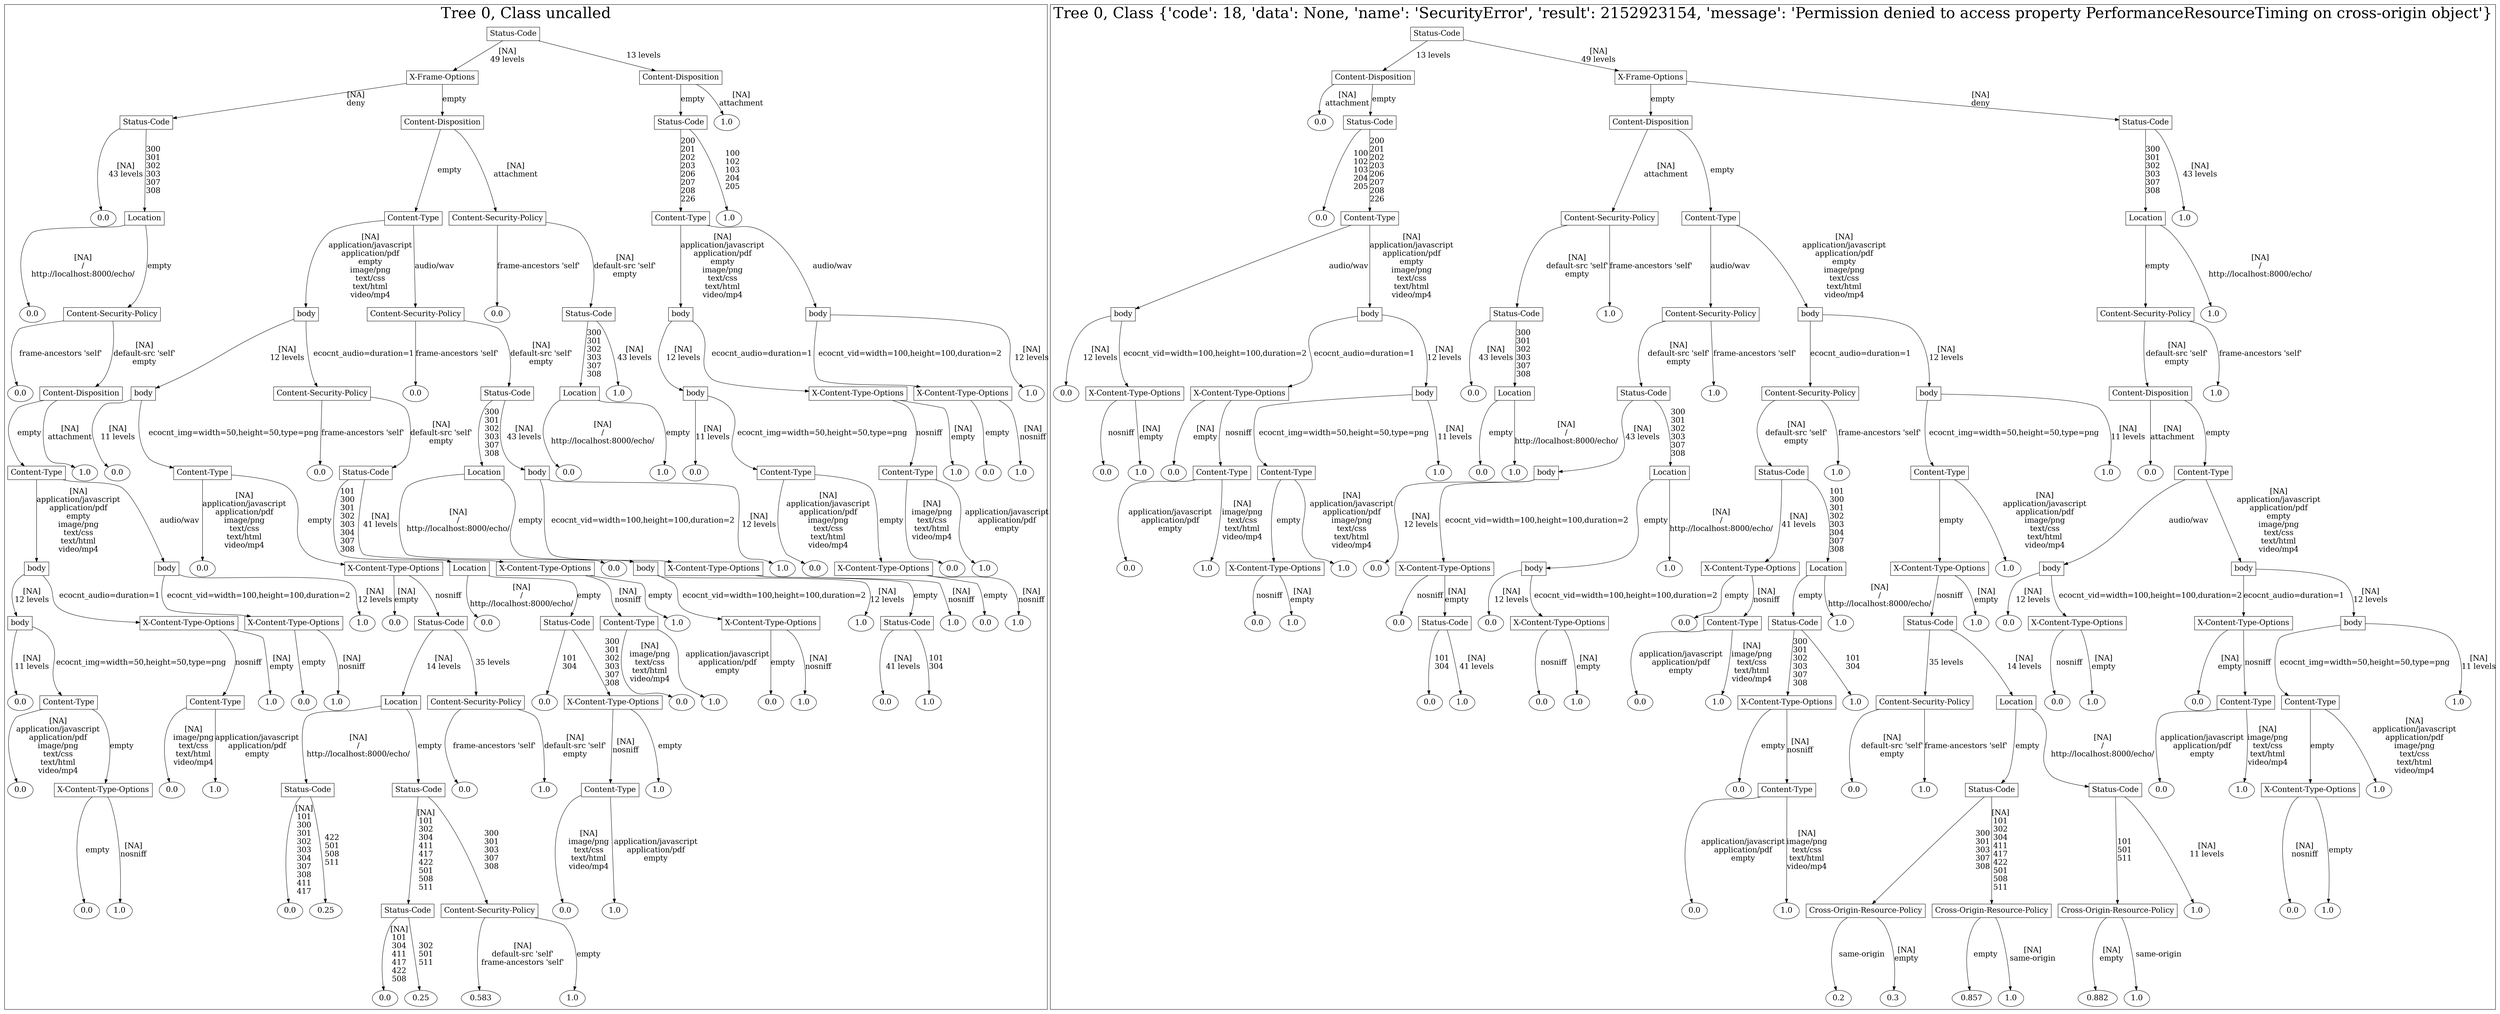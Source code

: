 /*
Generated by:
    http://https://github.com/h2oai/h2o-3/tree/master/h2o-genmodel/src/main/java/hex/genmodel/tools/PrintMojo.java
*/

/*
On a mac:

$ brew install graphviz
$ dot -Tpng file.gv -o file.png
$ open file.png
*/

digraph G {

subgraph cluster_0 {
/* Nodes */

/* Level 0 */
{
"SG_0_Node_0" [shape=box, fontsize=20, label="Status-Code"]
}

/* Level 1 */
{
"SG_0_Node_1" [shape=box, fontsize=20, label="X-Frame-Options"]
"SG_0_Node_2" [shape=box, fontsize=20, label="Content-Disposition"]
}

/* Level 2 */
{
"SG_0_Node_3" [shape=box, fontsize=20, label="Status-Code"]
"SG_0_Node_4" [shape=box, fontsize=20, label="Content-Disposition"]
"SG_0_Node_5" [shape=box, fontsize=20, label="Status-Code"]
"SG_0_Node_64" [fontsize=20, label="1.0"]
}

/* Level 3 */
{
"SG_0_Node_65" [fontsize=20, label="0.0"]
"SG_0_Node_7" [shape=box, fontsize=20, label="Location"]
"SG_0_Node_8" [shape=box, fontsize=20, label="Content-Type"]
"SG_0_Node_9" [shape=box, fontsize=20, label="Content-Security-Policy"]
"SG_0_Node_10" [shape=box, fontsize=20, label="Content-Type"]
"SG_0_Node_66" [fontsize=20, label="1.0"]
}

/* Level 4 */
{
"SG_0_Node_67" [fontsize=20, label="0.0"]
"SG_0_Node_11" [shape=box, fontsize=20, label="Content-Security-Policy"]
"SG_0_Node_12" [shape=box, fontsize=20, label="body"]
"SG_0_Node_13" [shape=box, fontsize=20, label="Content-Security-Policy"]
"SG_0_Node_68" [fontsize=20, label="0.0"]
"SG_0_Node_14" [shape=box, fontsize=20, label="Status-Code"]
"SG_0_Node_15" [shape=box, fontsize=20, label="body"]
"SG_0_Node_16" [shape=box, fontsize=20, label="body"]
}

/* Level 5 */
{
"SG_0_Node_69" [fontsize=20, label="0.0"]
"SG_0_Node_17" [shape=box, fontsize=20, label="Content-Disposition"]
"SG_0_Node_18" [shape=box, fontsize=20, label="body"]
"SG_0_Node_19" [shape=box, fontsize=20, label="Content-Security-Policy"]
"SG_0_Node_70" [fontsize=20, label="0.0"]
"SG_0_Node_20" [shape=box, fontsize=20, label="Status-Code"]
"SG_0_Node_21" [shape=box, fontsize=20, label="Location"]
"SG_0_Node_71" [fontsize=20, label="1.0"]
"SG_0_Node_22" [shape=box, fontsize=20, label="body"]
"SG_0_Node_23" [shape=box, fontsize=20, label="X-Content-Type-Options"]
"SG_0_Node_24" [shape=box, fontsize=20, label="X-Content-Type-Options"]
"SG_0_Node_72" [fontsize=20, label="1.0"]
}

/* Level 6 */
{
"SG_0_Node_25" [shape=box, fontsize=20, label="Content-Type"]
"SG_0_Node_73" [fontsize=20, label="1.0"]
"SG_0_Node_74" [fontsize=20, label="0.0"]
"SG_0_Node_27" [shape=box, fontsize=20, label="Content-Type"]
"SG_0_Node_75" [fontsize=20, label="0.0"]
"SG_0_Node_28" [shape=box, fontsize=20, label="Status-Code"]
"SG_0_Node_29" [shape=box, fontsize=20, label="Location"]
"SG_0_Node_30" [shape=box, fontsize=20, label="body"]
"SG_0_Node_76" [fontsize=20, label="0.0"]
"SG_0_Node_77" [fontsize=20, label="1.0"]
"SG_0_Node_78" [fontsize=20, label="0.0"]
"SG_0_Node_32" [shape=box, fontsize=20, label="Content-Type"]
"SG_0_Node_33" [shape=box, fontsize=20, label="Content-Type"]
"SG_0_Node_79" [fontsize=20, label="1.0"]
"SG_0_Node_80" [fontsize=20, label="0.0"]
"SG_0_Node_81" [fontsize=20, label="1.0"]
}

/* Level 7 */
{
"SG_0_Node_34" [shape=box, fontsize=20, label="body"]
"SG_0_Node_35" [shape=box, fontsize=20, label="body"]
"SG_0_Node_82" [fontsize=20, label="0.0"]
"SG_0_Node_36" [shape=box, fontsize=20, label="X-Content-Type-Options"]
"SG_0_Node_37" [shape=box, fontsize=20, label="Location"]
"SG_0_Node_38" [shape=box, fontsize=20, label="X-Content-Type-Options"]
"SG_0_Node_83" [fontsize=20, label="0.0"]
"SG_0_Node_39" [shape=box, fontsize=20, label="body"]
"SG_0_Node_40" [shape=box, fontsize=20, label="X-Content-Type-Options"]
"SG_0_Node_84" [fontsize=20, label="1.0"]
"SG_0_Node_85" [fontsize=20, label="0.0"]
"SG_0_Node_41" [shape=box, fontsize=20, label="X-Content-Type-Options"]
"SG_0_Node_86" [fontsize=20, label="0.0"]
"SG_0_Node_87" [fontsize=20, label="1.0"]
}

/* Level 8 */
{
"SG_0_Node_42" [shape=box, fontsize=20, label="body"]
"SG_0_Node_43" [shape=box, fontsize=20, label="X-Content-Type-Options"]
"SG_0_Node_44" [shape=box, fontsize=20, label="X-Content-Type-Options"]
"SG_0_Node_88" [fontsize=20, label="1.0"]
"SG_0_Node_89" [fontsize=20, label="0.0"]
"SG_0_Node_45" [shape=box, fontsize=20, label="Status-Code"]
"SG_0_Node_90" [fontsize=20, label="0.0"]
"SG_0_Node_46" [shape=box, fontsize=20, label="Status-Code"]
"SG_0_Node_47" [shape=box, fontsize=20, label="Content-Type"]
"SG_0_Node_91" [fontsize=20, label="1.0"]
"SG_0_Node_48" [shape=box, fontsize=20, label="X-Content-Type-Options"]
"SG_0_Node_92" [fontsize=20, label="1.0"]
"SG_0_Node_49" [shape=box, fontsize=20, label="Status-Code"]
"SG_0_Node_93" [fontsize=20, label="1.0"]
"SG_0_Node_94" [fontsize=20, label="0.0"]
"SG_0_Node_95" [fontsize=20, label="1.0"]
}

/* Level 9 */
{
"SG_0_Node_96" [fontsize=20, label="0.0"]
"SG_0_Node_50" [shape=box, fontsize=20, label="Content-Type"]
"SG_0_Node_51" [shape=box, fontsize=20, label="Content-Type"]
"SG_0_Node_97" [fontsize=20, label="1.0"]
"SG_0_Node_98" [fontsize=20, label="0.0"]
"SG_0_Node_99" [fontsize=20, label="1.0"]
"SG_0_Node_52" [shape=box, fontsize=20, label="Location"]
"SG_0_Node_53" [shape=box, fontsize=20, label="Content-Security-Policy"]
"SG_0_Node_100" [fontsize=20, label="0.0"]
"SG_0_Node_54" [shape=box, fontsize=20, label="X-Content-Type-Options"]
"SG_0_Node_101" [fontsize=20, label="0.0"]
"SG_0_Node_102" [fontsize=20, label="1.0"]
"SG_0_Node_103" [fontsize=20, label="0.0"]
"SG_0_Node_104" [fontsize=20, label="1.0"]
"SG_0_Node_105" [fontsize=20, label="0.0"]
"SG_0_Node_106" [fontsize=20, label="1.0"]
}

/* Level 10 */
{
"SG_0_Node_107" [fontsize=20, label="0.0"]
"SG_0_Node_55" [shape=box, fontsize=20, label="X-Content-Type-Options"]
"SG_0_Node_108" [fontsize=20, label="0.0"]
"SG_0_Node_109" [fontsize=20, label="1.0"]
"SG_0_Node_56" [shape=box, fontsize=20, label="Status-Code"]
"SG_0_Node_57" [shape=box, fontsize=20, label="Status-Code"]
"SG_0_Node_110" [fontsize=20, label="0.0"]
"SG_0_Node_111" [fontsize=20, label="1.0"]
"SG_0_Node_58" [shape=box, fontsize=20, label="Content-Type"]
"SG_0_Node_112" [fontsize=20, label="1.0"]
}

/* Level 11 */
{
"SG_0_Node_113" [fontsize=20, label="0.0"]
"SG_0_Node_114" [fontsize=20, label="1.0"]
"SG_0_Node_115" [fontsize=20, label="0.0"]
"SG_0_Node_116" [fontsize=20, label="0.25"]
"SG_0_Node_60" [shape=box, fontsize=20, label="Status-Code"]
"SG_0_Node_61" [shape=box, fontsize=20, label="Content-Security-Policy"]
"SG_0_Node_117" [fontsize=20, label="0.0"]
"SG_0_Node_118" [fontsize=20, label="1.0"]
}

/* Level 12 */
{
"SG_0_Node_119" [fontsize=20, label="0.0"]
"SG_0_Node_120" [fontsize=20, label="0.25"]
"SG_0_Node_121" [fontsize=20, label="0.583"]
"SG_0_Node_122" [fontsize=20, label="1.0"]
}

/* Edges */
"SG_0_Node_0" -> "SG_0_Node_1" [fontsize=20, label="[NA]
49 levels
"]
"SG_0_Node_0" -> "SG_0_Node_2" [fontsize=20, label="13 levels
"]
"SG_0_Node_2" -> "SG_0_Node_5" [fontsize=20, label="empty
"]
"SG_0_Node_2" -> "SG_0_Node_64" [fontsize=20, label="[NA]
attachment
"]
"SG_0_Node_5" -> "SG_0_Node_10" [fontsize=20, label="200
201
202
203
206
207
208
226
"]
"SG_0_Node_5" -> "SG_0_Node_66" [fontsize=20, label="100
102
103
204
205
"]
"SG_0_Node_10" -> "SG_0_Node_15" [fontsize=20, label="[NA]
application/javascript
application/pdf
empty
image/png
text/css
text/html
video/mp4
"]
"SG_0_Node_10" -> "SG_0_Node_16" [fontsize=20, label="audio/wav
"]
"SG_0_Node_16" -> "SG_0_Node_24" [fontsize=20, label="ecocnt_vid=width=100,height=100,duration=2
"]
"SG_0_Node_16" -> "SG_0_Node_72" [fontsize=20, label="[NA]
12 levels
"]
"SG_0_Node_24" -> "SG_0_Node_80" [fontsize=20, label="empty
"]
"SG_0_Node_24" -> "SG_0_Node_81" [fontsize=20, label="[NA]
nosniff
"]
"SG_0_Node_15" -> "SG_0_Node_22" [fontsize=20, label="[NA]
12 levels
"]
"SG_0_Node_15" -> "SG_0_Node_23" [fontsize=20, label="ecocnt_audio=duration=1
"]
"SG_0_Node_23" -> "SG_0_Node_33" [fontsize=20, label="nosniff
"]
"SG_0_Node_23" -> "SG_0_Node_79" [fontsize=20, label="[NA]
empty
"]
"SG_0_Node_33" -> "SG_0_Node_86" [fontsize=20, label="[NA]
image/png
text/css
text/html
video/mp4
"]
"SG_0_Node_33" -> "SG_0_Node_87" [fontsize=20, label="application/javascript
application/pdf
empty
"]
"SG_0_Node_22" -> "SG_0_Node_78" [fontsize=20, label="[NA]
11 levels
"]
"SG_0_Node_22" -> "SG_0_Node_32" [fontsize=20, label="ecocnt_img=width=50,height=50,type=png
"]
"SG_0_Node_32" -> "SG_0_Node_85" [fontsize=20, label="[NA]
application/javascript
application/pdf
image/png
text/css
text/html
video/mp4
"]
"SG_0_Node_32" -> "SG_0_Node_41" [fontsize=20, label="empty
"]
"SG_0_Node_41" -> "SG_0_Node_94" [fontsize=20, label="empty
"]
"SG_0_Node_41" -> "SG_0_Node_95" [fontsize=20, label="[NA]
nosniff
"]
"SG_0_Node_1" -> "SG_0_Node_3" [fontsize=20, label="[NA]
deny
"]
"SG_0_Node_1" -> "SG_0_Node_4" [fontsize=20, label="empty
"]
"SG_0_Node_4" -> "SG_0_Node_8" [fontsize=20, label="empty
"]
"SG_0_Node_4" -> "SG_0_Node_9" [fontsize=20, label="[NA]
attachment
"]
"SG_0_Node_9" -> "SG_0_Node_68" [fontsize=20, label="frame-ancestors 'self'
"]
"SG_0_Node_9" -> "SG_0_Node_14" [fontsize=20, label="[NA]
default-src 'self'
empty
"]
"SG_0_Node_14" -> "SG_0_Node_21" [fontsize=20, label="300
301
302
303
307
308
"]
"SG_0_Node_14" -> "SG_0_Node_71" [fontsize=20, label="[NA]
43 levels
"]
"SG_0_Node_21" -> "SG_0_Node_76" [fontsize=20, label="[NA]
/
http://localhost:8000/echo/
"]
"SG_0_Node_21" -> "SG_0_Node_77" [fontsize=20, label="empty
"]
"SG_0_Node_8" -> "SG_0_Node_12" [fontsize=20, label="[NA]
application/javascript
application/pdf
empty
image/png
text/css
text/html
video/mp4
"]
"SG_0_Node_8" -> "SG_0_Node_13" [fontsize=20, label="audio/wav
"]
"SG_0_Node_13" -> "SG_0_Node_70" [fontsize=20, label="frame-ancestors 'self'
"]
"SG_0_Node_13" -> "SG_0_Node_20" [fontsize=20, label="[NA]
default-src 'self'
empty
"]
"SG_0_Node_20" -> "SG_0_Node_29" [fontsize=20, label="300
301
302
303
307
308
"]
"SG_0_Node_20" -> "SG_0_Node_30" [fontsize=20, label="[NA]
43 levels
"]
"SG_0_Node_30" -> "SG_0_Node_40" [fontsize=20, label="ecocnt_vid=width=100,height=100,duration=2
"]
"SG_0_Node_30" -> "SG_0_Node_84" [fontsize=20, label="[NA]
12 levels
"]
"SG_0_Node_40" -> "SG_0_Node_49" [fontsize=20, label="empty
"]
"SG_0_Node_40" -> "SG_0_Node_93" [fontsize=20, label="[NA]
nosniff
"]
"SG_0_Node_49" -> "SG_0_Node_105" [fontsize=20, label="[NA]
41 levels
"]
"SG_0_Node_49" -> "SG_0_Node_106" [fontsize=20, label="101
304
"]
"SG_0_Node_29" -> "SG_0_Node_83" [fontsize=20, label="[NA]
/
http://localhost:8000/echo/
"]
"SG_0_Node_29" -> "SG_0_Node_39" [fontsize=20, label="empty
"]
"SG_0_Node_39" -> "SG_0_Node_48" [fontsize=20, label="ecocnt_vid=width=100,height=100,duration=2
"]
"SG_0_Node_39" -> "SG_0_Node_92" [fontsize=20, label="[NA]
12 levels
"]
"SG_0_Node_48" -> "SG_0_Node_103" [fontsize=20, label="empty
"]
"SG_0_Node_48" -> "SG_0_Node_104" [fontsize=20, label="[NA]
nosniff
"]
"SG_0_Node_12" -> "SG_0_Node_18" [fontsize=20, label="[NA]
12 levels
"]
"SG_0_Node_12" -> "SG_0_Node_19" [fontsize=20, label="ecocnt_audio=duration=1
"]
"SG_0_Node_19" -> "SG_0_Node_75" [fontsize=20, label="frame-ancestors 'self'
"]
"SG_0_Node_19" -> "SG_0_Node_28" [fontsize=20, label="[NA]
default-src 'self'
empty
"]
"SG_0_Node_28" -> "SG_0_Node_37" [fontsize=20, label="101
300
301
302
303
304
307
308
"]
"SG_0_Node_28" -> "SG_0_Node_38" [fontsize=20, label="[NA]
41 levels
"]
"SG_0_Node_38" -> "SG_0_Node_47" [fontsize=20, label="[NA]
nosniff
"]
"SG_0_Node_38" -> "SG_0_Node_91" [fontsize=20, label="empty
"]
"SG_0_Node_47" -> "SG_0_Node_101" [fontsize=20, label="[NA]
image/png
text/css
text/html
video/mp4
"]
"SG_0_Node_47" -> "SG_0_Node_102" [fontsize=20, label="application/javascript
application/pdf
empty
"]
"SG_0_Node_37" -> "SG_0_Node_90" [fontsize=20, label="[NA]
/
http://localhost:8000/echo/
"]
"SG_0_Node_37" -> "SG_0_Node_46" [fontsize=20, label="empty
"]
"SG_0_Node_46" -> "SG_0_Node_100" [fontsize=20, label="101
304
"]
"SG_0_Node_46" -> "SG_0_Node_54" [fontsize=20, label="300
301
302
303
307
308
"]
"SG_0_Node_54" -> "SG_0_Node_58" [fontsize=20, label="[NA]
nosniff
"]
"SG_0_Node_54" -> "SG_0_Node_112" [fontsize=20, label="empty
"]
"SG_0_Node_58" -> "SG_0_Node_117" [fontsize=20, label="[NA]
image/png
text/css
text/html
video/mp4
"]
"SG_0_Node_58" -> "SG_0_Node_118" [fontsize=20, label="application/javascript
application/pdf
empty
"]
"SG_0_Node_18" -> "SG_0_Node_74" [fontsize=20, label="[NA]
11 levels
"]
"SG_0_Node_18" -> "SG_0_Node_27" [fontsize=20, label="ecocnt_img=width=50,height=50,type=png
"]
"SG_0_Node_27" -> "SG_0_Node_82" [fontsize=20, label="[NA]
application/javascript
application/pdf
image/png
text/css
text/html
video/mp4
"]
"SG_0_Node_27" -> "SG_0_Node_36" [fontsize=20, label="empty
"]
"SG_0_Node_36" -> "SG_0_Node_89" [fontsize=20, label="[NA]
empty
"]
"SG_0_Node_36" -> "SG_0_Node_45" [fontsize=20, label="nosniff
"]
"SG_0_Node_45" -> "SG_0_Node_52" [fontsize=20, label="[NA]
14 levels
"]
"SG_0_Node_45" -> "SG_0_Node_53" [fontsize=20, label="35 levels
"]
"SG_0_Node_53" -> "SG_0_Node_110" [fontsize=20, label="frame-ancestors 'self'
"]
"SG_0_Node_53" -> "SG_0_Node_111" [fontsize=20, label="[NA]
default-src 'self'
empty
"]
"SG_0_Node_52" -> "SG_0_Node_56" [fontsize=20, label="[NA]
/
http://localhost:8000/echo/
"]
"SG_0_Node_52" -> "SG_0_Node_57" [fontsize=20, label="empty
"]
"SG_0_Node_57" -> "SG_0_Node_60" [fontsize=20, label="[NA]
101
302
304
411
417
422
501
508
511
"]
"SG_0_Node_57" -> "SG_0_Node_61" [fontsize=20, label="300
301
303
307
308
"]
"SG_0_Node_61" -> "SG_0_Node_121" [fontsize=20, label="[NA]
default-src 'self'
frame-ancestors 'self'
"]
"SG_0_Node_61" -> "SG_0_Node_122" [fontsize=20, label="empty
"]
"SG_0_Node_60" -> "SG_0_Node_119" [fontsize=20, label="[NA]
101
304
411
417
422
508
"]
"SG_0_Node_60" -> "SG_0_Node_120" [fontsize=20, label="302
501
511
"]
"SG_0_Node_56" -> "SG_0_Node_115" [fontsize=20, label="[NA]
101
300
301
302
303
304
307
308
411
417
"]
"SG_0_Node_56" -> "SG_0_Node_116" [fontsize=20, label="422
501
508
511
"]
"SG_0_Node_3" -> "SG_0_Node_65" [fontsize=20, label="[NA]
43 levels
"]
"SG_0_Node_3" -> "SG_0_Node_7" [fontsize=20, label="300
301
302
303
307
308
"]
"SG_0_Node_7" -> "SG_0_Node_67" [fontsize=20, label="[NA]
/
http://localhost:8000/echo/
"]
"SG_0_Node_7" -> "SG_0_Node_11" [fontsize=20, label="empty
"]
"SG_0_Node_11" -> "SG_0_Node_69" [fontsize=20, label="frame-ancestors 'self'
"]
"SG_0_Node_11" -> "SG_0_Node_17" [fontsize=20, label="[NA]
default-src 'self'
empty
"]
"SG_0_Node_17" -> "SG_0_Node_25" [fontsize=20, label="empty
"]
"SG_0_Node_17" -> "SG_0_Node_73" [fontsize=20, label="[NA]
attachment
"]
"SG_0_Node_25" -> "SG_0_Node_34" [fontsize=20, label="[NA]
application/javascript
application/pdf
empty
image/png
text/css
text/html
video/mp4
"]
"SG_0_Node_25" -> "SG_0_Node_35" [fontsize=20, label="audio/wav
"]
"SG_0_Node_35" -> "SG_0_Node_44" [fontsize=20, label="ecocnt_vid=width=100,height=100,duration=2
"]
"SG_0_Node_35" -> "SG_0_Node_88" [fontsize=20, label="[NA]
12 levels
"]
"SG_0_Node_44" -> "SG_0_Node_98" [fontsize=20, label="empty
"]
"SG_0_Node_44" -> "SG_0_Node_99" [fontsize=20, label="[NA]
nosniff
"]
"SG_0_Node_34" -> "SG_0_Node_42" [fontsize=20, label="[NA]
12 levels
"]
"SG_0_Node_34" -> "SG_0_Node_43" [fontsize=20, label="ecocnt_audio=duration=1
"]
"SG_0_Node_43" -> "SG_0_Node_51" [fontsize=20, label="nosniff
"]
"SG_0_Node_43" -> "SG_0_Node_97" [fontsize=20, label="[NA]
empty
"]
"SG_0_Node_51" -> "SG_0_Node_108" [fontsize=20, label="[NA]
image/png
text/css
text/html
video/mp4
"]
"SG_0_Node_51" -> "SG_0_Node_109" [fontsize=20, label="application/javascript
application/pdf
empty
"]
"SG_0_Node_42" -> "SG_0_Node_96" [fontsize=20, label="[NA]
11 levels
"]
"SG_0_Node_42" -> "SG_0_Node_50" [fontsize=20, label="ecocnt_img=width=50,height=50,type=png
"]
"SG_0_Node_50" -> "SG_0_Node_107" [fontsize=20, label="[NA]
application/javascript
application/pdf
image/png
text/css
text/html
video/mp4
"]
"SG_0_Node_50" -> "SG_0_Node_55" [fontsize=20, label="empty
"]
"SG_0_Node_55" -> "SG_0_Node_113" [fontsize=20, label="empty
"]
"SG_0_Node_55" -> "SG_0_Node_114" [fontsize=20, label="[NA]
nosniff
"]

fontsize=40
label="Tree 0, Class uncalled"
}

subgraph cluster_1 {
/* Nodes */

/* Level 0 */
{
"SG_1_Node_0" [shape=box, fontsize=20, label="Status-Code"]
}

/* Level 1 */
{
"SG_1_Node_1" [shape=box, fontsize=20, label="Content-Disposition"]
"SG_1_Node_2" [shape=box, fontsize=20, label="X-Frame-Options"]
}

/* Level 2 */
{
"SG_1_Node_66" [fontsize=20, label="0.0"]
"SG_1_Node_3" [shape=box, fontsize=20, label="Status-Code"]
"SG_1_Node_4" [shape=box, fontsize=20, label="Content-Disposition"]
"SG_1_Node_5" [shape=box, fontsize=20, label="Status-Code"]
}

/* Level 3 */
{
"SG_1_Node_67" [fontsize=20, label="0.0"]
"SG_1_Node_6" [shape=box, fontsize=20, label="Content-Type"]
"SG_1_Node_7" [shape=box, fontsize=20, label="Content-Security-Policy"]
"SG_1_Node_8" [shape=box, fontsize=20, label="Content-Type"]
"SG_1_Node_9" [shape=box, fontsize=20, label="Location"]
"SG_1_Node_68" [fontsize=20, label="1.0"]
}

/* Level 4 */
{
"SG_1_Node_11" [shape=box, fontsize=20, label="body"]
"SG_1_Node_12" [shape=box, fontsize=20, label="body"]
"SG_1_Node_13" [shape=box, fontsize=20, label="Status-Code"]
"SG_1_Node_69" [fontsize=20, label="1.0"]
"SG_1_Node_14" [shape=box, fontsize=20, label="Content-Security-Policy"]
"SG_1_Node_15" [shape=box, fontsize=20, label="body"]
"SG_1_Node_16" [shape=box, fontsize=20, label="Content-Security-Policy"]
"SG_1_Node_70" [fontsize=20, label="1.0"]
}

/* Level 5 */
{
"SG_1_Node_71" [fontsize=20, label="0.0"]
"SG_1_Node_17" [shape=box, fontsize=20, label="X-Content-Type-Options"]
"SG_1_Node_18" [shape=box, fontsize=20, label="X-Content-Type-Options"]
"SG_1_Node_19" [shape=box, fontsize=20, label="body"]
"SG_1_Node_72" [fontsize=20, label="0.0"]
"SG_1_Node_20" [shape=box, fontsize=20, label="Location"]
"SG_1_Node_21" [shape=box, fontsize=20, label="Status-Code"]
"SG_1_Node_73" [fontsize=20, label="1.0"]
"SG_1_Node_22" [shape=box, fontsize=20, label="Content-Security-Policy"]
"SG_1_Node_23" [shape=box, fontsize=20, label="body"]
"SG_1_Node_24" [shape=box, fontsize=20, label="Content-Disposition"]
"SG_1_Node_74" [fontsize=20, label="1.0"]
}

/* Level 6 */
{
"SG_1_Node_75" [fontsize=20, label="0.0"]
"SG_1_Node_76" [fontsize=20, label="1.0"]
"SG_1_Node_77" [fontsize=20, label="0.0"]
"SG_1_Node_25" [shape=box, fontsize=20, label="Content-Type"]
"SG_1_Node_26" [shape=box, fontsize=20, label="Content-Type"]
"SG_1_Node_78" [fontsize=20, label="1.0"]
"SG_1_Node_79" [fontsize=20, label="0.0"]
"SG_1_Node_80" [fontsize=20, label="1.0"]
"SG_1_Node_28" [shape=box, fontsize=20, label="body"]
"SG_1_Node_29" [shape=box, fontsize=20, label="Location"]
"SG_1_Node_30" [shape=box, fontsize=20, label="Status-Code"]
"SG_1_Node_81" [fontsize=20, label="1.0"]
"SG_1_Node_31" [shape=box, fontsize=20, label="Content-Type"]
"SG_1_Node_82" [fontsize=20, label="1.0"]
"SG_1_Node_83" [fontsize=20, label="0.0"]
"SG_1_Node_33" [shape=box, fontsize=20, label="Content-Type"]
}

/* Level 7 */
{
"SG_1_Node_84" [fontsize=20, label="0.0"]
"SG_1_Node_85" [fontsize=20, label="1.0"]
"SG_1_Node_34" [shape=box, fontsize=20, label="X-Content-Type-Options"]
"SG_1_Node_86" [fontsize=20, label="1.0"]
"SG_1_Node_87" [fontsize=20, label="0.0"]
"SG_1_Node_35" [shape=box, fontsize=20, label="X-Content-Type-Options"]
"SG_1_Node_36" [shape=box, fontsize=20, label="body"]
"SG_1_Node_88" [fontsize=20, label="1.0"]
"SG_1_Node_37" [shape=box, fontsize=20, label="X-Content-Type-Options"]
"SG_1_Node_38" [shape=box, fontsize=20, label="Location"]
"SG_1_Node_39" [shape=box, fontsize=20, label="X-Content-Type-Options"]
"SG_1_Node_89" [fontsize=20, label="1.0"]
"SG_1_Node_40" [shape=box, fontsize=20, label="body"]
"SG_1_Node_41" [shape=box, fontsize=20, label="body"]
}

/* Level 8 */
{
"SG_1_Node_90" [fontsize=20, label="0.0"]
"SG_1_Node_91" [fontsize=20, label="1.0"]
"SG_1_Node_92" [fontsize=20, label="0.0"]
"SG_1_Node_42" [shape=box, fontsize=20, label="Status-Code"]
"SG_1_Node_93" [fontsize=20, label="0.0"]
"SG_1_Node_43" [shape=box, fontsize=20, label="X-Content-Type-Options"]
"SG_1_Node_94" [fontsize=20, label="0.0"]
"SG_1_Node_44" [shape=box, fontsize=20, label="Content-Type"]
"SG_1_Node_45" [shape=box, fontsize=20, label="Status-Code"]
"SG_1_Node_95" [fontsize=20, label="1.0"]
"SG_1_Node_46" [shape=box, fontsize=20, label="Status-Code"]
"SG_1_Node_96" [fontsize=20, label="1.0"]
"SG_1_Node_97" [fontsize=20, label="0.0"]
"SG_1_Node_47" [shape=box, fontsize=20, label="X-Content-Type-Options"]
"SG_1_Node_48" [shape=box, fontsize=20, label="X-Content-Type-Options"]
"SG_1_Node_49" [shape=box, fontsize=20, label="body"]
}

/* Level 9 */
{
"SG_1_Node_98" [fontsize=20, label="0.0"]
"SG_1_Node_99" [fontsize=20, label="1.0"]
"SG_1_Node_100" [fontsize=20, label="0.0"]
"SG_1_Node_101" [fontsize=20, label="1.0"]
"SG_1_Node_102" [fontsize=20, label="0.0"]
"SG_1_Node_103" [fontsize=20, label="1.0"]
"SG_1_Node_50" [shape=box, fontsize=20, label="X-Content-Type-Options"]
"SG_1_Node_104" [fontsize=20, label="1.0"]
"SG_1_Node_51" [shape=box, fontsize=20, label="Content-Security-Policy"]
"SG_1_Node_52" [shape=box, fontsize=20, label="Location"]
"SG_1_Node_105" [fontsize=20, label="0.0"]
"SG_1_Node_106" [fontsize=20, label="1.0"]
"SG_1_Node_107" [fontsize=20, label="0.0"]
"SG_1_Node_53" [shape=box, fontsize=20, label="Content-Type"]
"SG_1_Node_54" [shape=box, fontsize=20, label="Content-Type"]
"SG_1_Node_108" [fontsize=20, label="1.0"]
}

/* Level 10 */
{
"SG_1_Node_109" [fontsize=20, label="0.0"]
"SG_1_Node_55" [shape=box, fontsize=20, label="Content-Type"]
"SG_1_Node_110" [fontsize=20, label="0.0"]
"SG_1_Node_111" [fontsize=20, label="1.0"]
"SG_1_Node_56" [shape=box, fontsize=20, label="Status-Code"]
"SG_1_Node_57" [shape=box, fontsize=20, label="Status-Code"]
"SG_1_Node_112" [fontsize=20, label="0.0"]
"SG_1_Node_113" [fontsize=20, label="1.0"]
"SG_1_Node_58" [shape=box, fontsize=20, label="X-Content-Type-Options"]
"SG_1_Node_114" [fontsize=20, label="1.0"]
}

/* Level 11 */
{
"SG_1_Node_115" [fontsize=20, label="0.0"]
"SG_1_Node_116" [fontsize=20, label="1.0"]
"SG_1_Node_59" [shape=box, fontsize=20, label="Cross-Origin-Resource-Policy"]
"SG_1_Node_60" [shape=box, fontsize=20, label="Cross-Origin-Resource-Policy"]
"SG_1_Node_61" [shape=box, fontsize=20, label="Cross-Origin-Resource-Policy"]
"SG_1_Node_117" [fontsize=20, label="1.0"]
"SG_1_Node_118" [fontsize=20, label="0.0"]
"SG_1_Node_119" [fontsize=20, label="1.0"]
}

/* Level 12 */
{
"SG_1_Node_120" [fontsize=20, label="0.2"]
"SG_1_Node_121" [fontsize=20, label="0.3"]
"SG_1_Node_122" [fontsize=20, label="0.857"]
"SG_1_Node_123" [fontsize=20, label="1.0"]
"SG_1_Node_124" [fontsize=20, label="0.882"]
"SG_1_Node_125" [fontsize=20, label="1.0"]
}

/* Edges */
"SG_1_Node_0" -> "SG_1_Node_1" [fontsize=20, label="13 levels
"]
"SG_1_Node_0" -> "SG_1_Node_2" [fontsize=20, label="[NA]
49 levels
"]
"SG_1_Node_2" -> "SG_1_Node_4" [fontsize=20, label="empty
"]
"SG_1_Node_2" -> "SG_1_Node_5" [fontsize=20, label="[NA]
deny
"]
"SG_1_Node_5" -> "SG_1_Node_9" [fontsize=20, label="300
301
302
303
307
308
"]
"SG_1_Node_5" -> "SG_1_Node_68" [fontsize=20, label="[NA]
43 levels
"]
"SG_1_Node_9" -> "SG_1_Node_16" [fontsize=20, label="empty
"]
"SG_1_Node_9" -> "SG_1_Node_70" [fontsize=20, label="[NA]
/
http://localhost:8000/echo/
"]
"SG_1_Node_16" -> "SG_1_Node_24" [fontsize=20, label="[NA]
default-src 'self'
empty
"]
"SG_1_Node_16" -> "SG_1_Node_74" [fontsize=20, label="frame-ancestors 'self'
"]
"SG_1_Node_24" -> "SG_1_Node_83" [fontsize=20, label="[NA]
attachment
"]
"SG_1_Node_24" -> "SG_1_Node_33" [fontsize=20, label="empty
"]
"SG_1_Node_33" -> "SG_1_Node_40" [fontsize=20, label="audio/wav
"]
"SG_1_Node_33" -> "SG_1_Node_41" [fontsize=20, label="[NA]
application/javascript
application/pdf
empty
image/png
text/css
text/html
video/mp4
"]
"SG_1_Node_41" -> "SG_1_Node_48" [fontsize=20, label="ecocnt_audio=duration=1
"]
"SG_1_Node_41" -> "SG_1_Node_49" [fontsize=20, label="[NA]
12 levels
"]
"SG_1_Node_49" -> "SG_1_Node_54" [fontsize=20, label="ecocnt_img=width=50,height=50,type=png
"]
"SG_1_Node_49" -> "SG_1_Node_108" [fontsize=20, label="[NA]
11 levels
"]
"SG_1_Node_54" -> "SG_1_Node_58" [fontsize=20, label="empty
"]
"SG_1_Node_54" -> "SG_1_Node_114" [fontsize=20, label="[NA]
application/javascript
application/pdf
image/png
text/css
text/html
video/mp4
"]
"SG_1_Node_58" -> "SG_1_Node_118" [fontsize=20, label="[NA]
nosniff
"]
"SG_1_Node_58" -> "SG_1_Node_119" [fontsize=20, label="empty
"]
"SG_1_Node_48" -> "SG_1_Node_107" [fontsize=20, label="[NA]
empty
"]
"SG_1_Node_48" -> "SG_1_Node_53" [fontsize=20, label="nosniff
"]
"SG_1_Node_53" -> "SG_1_Node_112" [fontsize=20, label="application/javascript
application/pdf
empty
"]
"SG_1_Node_53" -> "SG_1_Node_113" [fontsize=20, label="[NA]
image/png
text/css
text/html
video/mp4
"]
"SG_1_Node_40" -> "SG_1_Node_97" [fontsize=20, label="[NA]
12 levels
"]
"SG_1_Node_40" -> "SG_1_Node_47" [fontsize=20, label="ecocnt_vid=width=100,height=100,duration=2
"]
"SG_1_Node_47" -> "SG_1_Node_105" [fontsize=20, label="nosniff
"]
"SG_1_Node_47" -> "SG_1_Node_106" [fontsize=20, label="[NA]
empty
"]
"SG_1_Node_4" -> "SG_1_Node_7" [fontsize=20, label="[NA]
attachment
"]
"SG_1_Node_4" -> "SG_1_Node_8" [fontsize=20, label="empty
"]
"SG_1_Node_8" -> "SG_1_Node_14" [fontsize=20, label="audio/wav
"]
"SG_1_Node_8" -> "SG_1_Node_15" [fontsize=20, label="[NA]
application/javascript
application/pdf
empty
image/png
text/css
text/html
video/mp4
"]
"SG_1_Node_15" -> "SG_1_Node_22" [fontsize=20, label="ecocnt_audio=duration=1
"]
"SG_1_Node_15" -> "SG_1_Node_23" [fontsize=20, label="[NA]
12 levels
"]
"SG_1_Node_23" -> "SG_1_Node_31" [fontsize=20, label="ecocnt_img=width=50,height=50,type=png
"]
"SG_1_Node_23" -> "SG_1_Node_82" [fontsize=20, label="[NA]
11 levels
"]
"SG_1_Node_31" -> "SG_1_Node_39" [fontsize=20, label="empty
"]
"SG_1_Node_31" -> "SG_1_Node_89" [fontsize=20, label="[NA]
application/javascript
application/pdf
image/png
text/css
text/html
video/mp4
"]
"SG_1_Node_39" -> "SG_1_Node_46" [fontsize=20, label="nosniff
"]
"SG_1_Node_39" -> "SG_1_Node_96" [fontsize=20, label="[NA]
empty
"]
"SG_1_Node_46" -> "SG_1_Node_51" [fontsize=20, label="35 levels
"]
"SG_1_Node_46" -> "SG_1_Node_52" [fontsize=20, label="[NA]
14 levels
"]
"SG_1_Node_52" -> "SG_1_Node_56" [fontsize=20, label="empty
"]
"SG_1_Node_52" -> "SG_1_Node_57" [fontsize=20, label="[NA]
/
http://localhost:8000/echo/
"]
"SG_1_Node_57" -> "SG_1_Node_61" [fontsize=20, label="101
501
511
"]
"SG_1_Node_57" -> "SG_1_Node_117" [fontsize=20, label="[NA]
11 levels
"]
"SG_1_Node_61" -> "SG_1_Node_124" [fontsize=20, label="[NA]
empty
"]
"SG_1_Node_61" -> "SG_1_Node_125" [fontsize=20, label="same-origin
"]
"SG_1_Node_56" -> "SG_1_Node_59" [fontsize=20, label="300
301
303
307
308
"]
"SG_1_Node_56" -> "SG_1_Node_60" [fontsize=20, label="[NA]
101
302
304
411
417
422
501
508
511
"]
"SG_1_Node_60" -> "SG_1_Node_122" [fontsize=20, label="empty
"]
"SG_1_Node_60" -> "SG_1_Node_123" [fontsize=20, label="[NA]
same-origin
"]
"SG_1_Node_59" -> "SG_1_Node_120" [fontsize=20, label="same-origin
"]
"SG_1_Node_59" -> "SG_1_Node_121" [fontsize=20, label="[NA]
empty
"]
"SG_1_Node_51" -> "SG_1_Node_110" [fontsize=20, label="[NA]
default-src 'self'
empty
"]
"SG_1_Node_51" -> "SG_1_Node_111" [fontsize=20, label="frame-ancestors 'self'
"]
"SG_1_Node_22" -> "SG_1_Node_30" [fontsize=20, label="[NA]
default-src 'self'
empty
"]
"SG_1_Node_22" -> "SG_1_Node_81" [fontsize=20, label="frame-ancestors 'self'
"]
"SG_1_Node_30" -> "SG_1_Node_37" [fontsize=20, label="[NA]
41 levels
"]
"SG_1_Node_30" -> "SG_1_Node_38" [fontsize=20, label="101
300
301
302
303
304
307
308
"]
"SG_1_Node_38" -> "SG_1_Node_45" [fontsize=20, label="empty
"]
"SG_1_Node_38" -> "SG_1_Node_95" [fontsize=20, label="[NA]
/
http://localhost:8000/echo/
"]
"SG_1_Node_45" -> "SG_1_Node_50" [fontsize=20, label="300
301
302
303
307
308
"]
"SG_1_Node_45" -> "SG_1_Node_104" [fontsize=20, label="101
304
"]
"SG_1_Node_50" -> "SG_1_Node_109" [fontsize=20, label="empty
"]
"SG_1_Node_50" -> "SG_1_Node_55" [fontsize=20, label="[NA]
nosniff
"]
"SG_1_Node_55" -> "SG_1_Node_115" [fontsize=20, label="application/javascript
application/pdf
empty
"]
"SG_1_Node_55" -> "SG_1_Node_116" [fontsize=20, label="[NA]
image/png
text/css
text/html
video/mp4
"]
"SG_1_Node_37" -> "SG_1_Node_94" [fontsize=20, label="empty
"]
"SG_1_Node_37" -> "SG_1_Node_44" [fontsize=20, label="[NA]
nosniff
"]
"SG_1_Node_44" -> "SG_1_Node_102" [fontsize=20, label="application/javascript
application/pdf
empty
"]
"SG_1_Node_44" -> "SG_1_Node_103" [fontsize=20, label="[NA]
image/png
text/css
text/html
video/mp4
"]
"SG_1_Node_14" -> "SG_1_Node_21" [fontsize=20, label="[NA]
default-src 'self'
empty
"]
"SG_1_Node_14" -> "SG_1_Node_73" [fontsize=20, label="frame-ancestors 'self'
"]
"SG_1_Node_21" -> "SG_1_Node_28" [fontsize=20, label="[NA]
43 levels
"]
"SG_1_Node_21" -> "SG_1_Node_29" [fontsize=20, label="300
301
302
303
307
308
"]
"SG_1_Node_29" -> "SG_1_Node_36" [fontsize=20, label="empty
"]
"SG_1_Node_29" -> "SG_1_Node_88" [fontsize=20, label="[NA]
/
http://localhost:8000/echo/
"]
"SG_1_Node_36" -> "SG_1_Node_93" [fontsize=20, label="[NA]
12 levels
"]
"SG_1_Node_36" -> "SG_1_Node_43" [fontsize=20, label="ecocnt_vid=width=100,height=100,duration=2
"]
"SG_1_Node_43" -> "SG_1_Node_100" [fontsize=20, label="nosniff
"]
"SG_1_Node_43" -> "SG_1_Node_101" [fontsize=20, label="[NA]
empty
"]
"SG_1_Node_28" -> "SG_1_Node_87" [fontsize=20, label="[NA]
12 levels
"]
"SG_1_Node_28" -> "SG_1_Node_35" [fontsize=20, label="ecocnt_vid=width=100,height=100,duration=2
"]
"SG_1_Node_35" -> "SG_1_Node_92" [fontsize=20, label="nosniff
"]
"SG_1_Node_35" -> "SG_1_Node_42" [fontsize=20, label="[NA]
empty
"]
"SG_1_Node_42" -> "SG_1_Node_98" [fontsize=20, label="101
304
"]
"SG_1_Node_42" -> "SG_1_Node_99" [fontsize=20, label="[NA]
41 levels
"]
"SG_1_Node_7" -> "SG_1_Node_13" [fontsize=20, label="[NA]
default-src 'self'
empty
"]
"SG_1_Node_7" -> "SG_1_Node_69" [fontsize=20, label="frame-ancestors 'self'
"]
"SG_1_Node_13" -> "SG_1_Node_72" [fontsize=20, label="[NA]
43 levels
"]
"SG_1_Node_13" -> "SG_1_Node_20" [fontsize=20, label="300
301
302
303
307
308
"]
"SG_1_Node_20" -> "SG_1_Node_79" [fontsize=20, label="empty
"]
"SG_1_Node_20" -> "SG_1_Node_80" [fontsize=20, label="[NA]
/
http://localhost:8000/echo/
"]
"SG_1_Node_1" -> "SG_1_Node_66" [fontsize=20, label="[NA]
attachment
"]
"SG_1_Node_1" -> "SG_1_Node_3" [fontsize=20, label="empty
"]
"SG_1_Node_3" -> "SG_1_Node_67" [fontsize=20, label="100
102
103
204
205
"]
"SG_1_Node_3" -> "SG_1_Node_6" [fontsize=20, label="200
201
202
203
206
207
208
226
"]
"SG_1_Node_6" -> "SG_1_Node_11" [fontsize=20, label="audio/wav
"]
"SG_1_Node_6" -> "SG_1_Node_12" [fontsize=20, label="[NA]
application/javascript
application/pdf
empty
image/png
text/css
text/html
video/mp4
"]
"SG_1_Node_12" -> "SG_1_Node_18" [fontsize=20, label="ecocnt_audio=duration=1
"]
"SG_1_Node_12" -> "SG_1_Node_19" [fontsize=20, label="[NA]
12 levels
"]
"SG_1_Node_19" -> "SG_1_Node_26" [fontsize=20, label="ecocnt_img=width=50,height=50,type=png
"]
"SG_1_Node_19" -> "SG_1_Node_78" [fontsize=20, label="[NA]
11 levels
"]
"SG_1_Node_26" -> "SG_1_Node_34" [fontsize=20, label="empty
"]
"SG_1_Node_26" -> "SG_1_Node_86" [fontsize=20, label="[NA]
application/javascript
application/pdf
image/png
text/css
text/html
video/mp4
"]
"SG_1_Node_34" -> "SG_1_Node_90" [fontsize=20, label="nosniff
"]
"SG_1_Node_34" -> "SG_1_Node_91" [fontsize=20, label="[NA]
empty
"]
"SG_1_Node_18" -> "SG_1_Node_77" [fontsize=20, label="[NA]
empty
"]
"SG_1_Node_18" -> "SG_1_Node_25" [fontsize=20, label="nosniff
"]
"SG_1_Node_25" -> "SG_1_Node_84" [fontsize=20, label="application/javascript
application/pdf
empty
"]
"SG_1_Node_25" -> "SG_1_Node_85" [fontsize=20, label="[NA]
image/png
text/css
text/html
video/mp4
"]
"SG_1_Node_11" -> "SG_1_Node_71" [fontsize=20, label="[NA]
12 levels
"]
"SG_1_Node_11" -> "SG_1_Node_17" [fontsize=20, label="ecocnt_vid=width=100,height=100,duration=2
"]
"SG_1_Node_17" -> "SG_1_Node_75" [fontsize=20, label="nosniff
"]
"SG_1_Node_17" -> "SG_1_Node_76" [fontsize=20, label="[NA]
empty
"]

fontsize=40
label="Tree 0, Class {'code': 18, 'data': None, 'name': 'SecurityError', 'result': 2152923154, 'message': 'Permission denied to access property PerformanceResourceTiming on cross-origin object'}"
}

}

